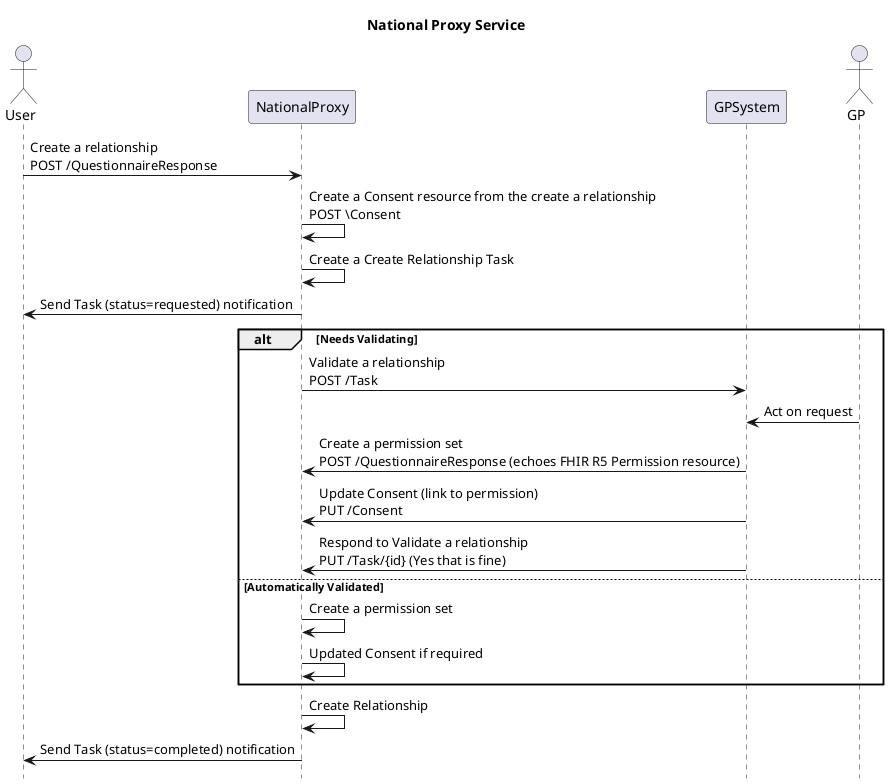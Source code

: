 @startuml

hide footbox

title National Proxy Service


actor User
participant NationalProxy
participant GPSystem
actor GP


User -> NationalProxy : Create a relationship \nPOST /QuestionnaireResponse

NationalProxy -> NationalProxy: Create a Consent resource from the create a relationship \nPOST \Consent
NationalProxy -> NationalProxy: Create a Create Relationship Task

NationalProxy -> User : Send Task (status=requested) notification

alt Needs Validating
NationalProxy -> GPSystem: Validate a relationship \nPOST /Task
GP -> GPSystem: Act on request
GPSystem -> NationalProxy: Create a permission set \nPOST /QuestionnaireResponse (echoes FHIR R5 Permission resource)
GPSystem -> NationalProxy: Update Consent (link to permission) \nPUT /Consent
GPSystem -> NationalProxy: Respond to Validate a relationship \nPUT /Task/{id} (Yes that is fine)
else Automatically Validated
  NationalProxy -> NationalProxy: Create a permission set
  NationalProxy -> NationalProxy: Updated Consent if required
end 
NationalProxy -> NationalProxy : Create Relationship

NationalProxy -> User : Send Task (status=completed) notification

@enduml
